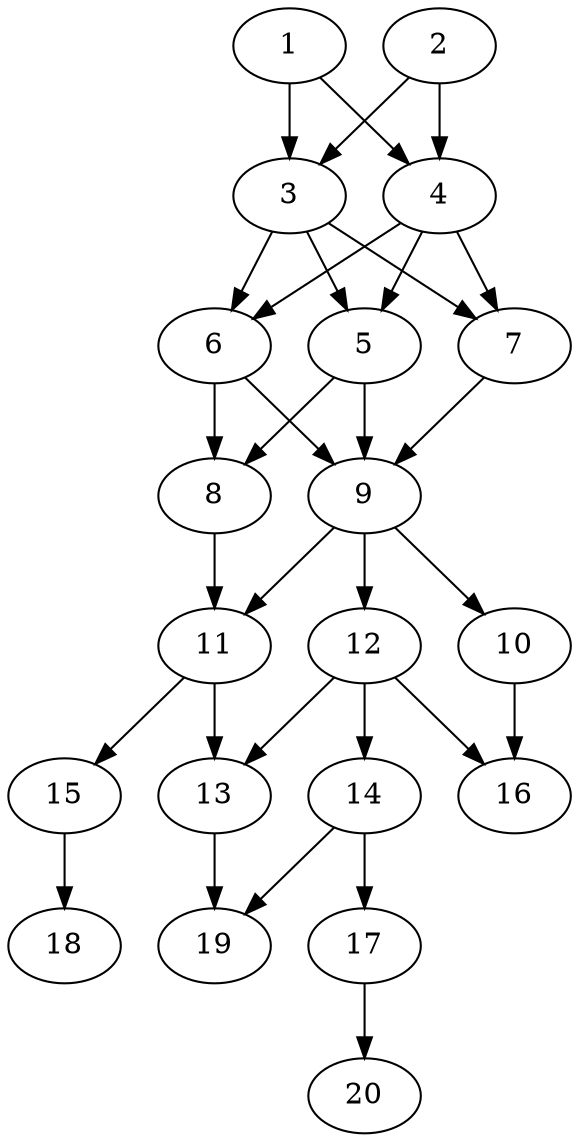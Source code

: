 // DAG automatically generated by daggen at Sat Jul 27 15:36:23 2019
// ./daggen --dot -n 20 --ccr 0.3 --fat 0.4 --regular 0.5 --density 0.7 --mindata 5242880 --maxdata 52428800 
digraph G {
  1 [size="72540160", alpha="0.05", expect_size="21762048"] 
  1 -> 3 [size ="21762048"]
  1 -> 4 [size ="21762048"]
  2 [size="84391253", alpha="0.07", expect_size="25317376"] 
  2 -> 3 [size ="25317376"]
  2 -> 4 [size ="25317376"]
  3 [size="70400000", alpha="0.01", expect_size="21120000"] 
  3 -> 5 [size ="21120000"]
  3 -> 6 [size ="21120000"]
  3 -> 7 [size ="21120000"]
  4 [size="31443627", alpha="0.17", expect_size="9433088"] 
  4 -> 5 [size ="9433088"]
  4 -> 6 [size ="9433088"]
  4 -> 7 [size ="9433088"]
  5 [size="73311573", alpha="0.19", expect_size="21993472"] 
  5 -> 8 [size ="21993472"]
  5 -> 9 [size ="21993472"]
  6 [size="121262080", alpha="0.16", expect_size="36378624"] 
  6 -> 8 [size ="36378624"]
  6 -> 9 [size ="36378624"]
  7 [size="33877333", alpha="0.16", expect_size="10163200"] 
  7 -> 9 [size ="10163200"]
  8 [size="149456213", alpha="0.02", expect_size="44836864"] 
  8 -> 11 [size ="44836864"]
  9 [size="56272213", alpha="0.07", expect_size="16881664"] 
  9 -> 10 [size ="16881664"]
  9 -> 11 [size ="16881664"]
  9 -> 12 [size ="16881664"]
  10 [size="141895680", alpha="0.02", expect_size="42568704"] 
  10 -> 16 [size ="42568704"]
  11 [size="77895680", alpha="0.01", expect_size="23368704"] 
  11 -> 13 [size ="23368704"]
  11 -> 15 [size ="23368704"]
  12 [size="119398400", alpha="0.10", expect_size="35819520"] 
  12 -> 13 [size ="35819520"]
  12 -> 14 [size ="35819520"]
  12 -> 16 [size ="35819520"]
  13 [size="173697707", alpha="0.02", expect_size="52109312"] 
  13 -> 19 [size ="52109312"]
  14 [size="24367787", alpha="0.14", expect_size="7310336"] 
  14 -> 17 [size ="7310336"]
  14 -> 19 [size ="7310336"]
  15 [size="157341013", alpha="0.12", expect_size="47202304"] 
  15 -> 18 [size ="47202304"]
  16 [size="152538453", alpha="0.17", expect_size="45761536"] 
  17 [size="119111680", alpha="0.15", expect_size="35733504"] 
  17 -> 20 [size ="35733504"]
  18 [size="85026133", alpha="0.17", expect_size="25507840"] 
  19 [size="99307520", alpha="0.11", expect_size="29792256"] 
  20 [size="155286187", alpha="0.05", expect_size="46585856"] 
}
